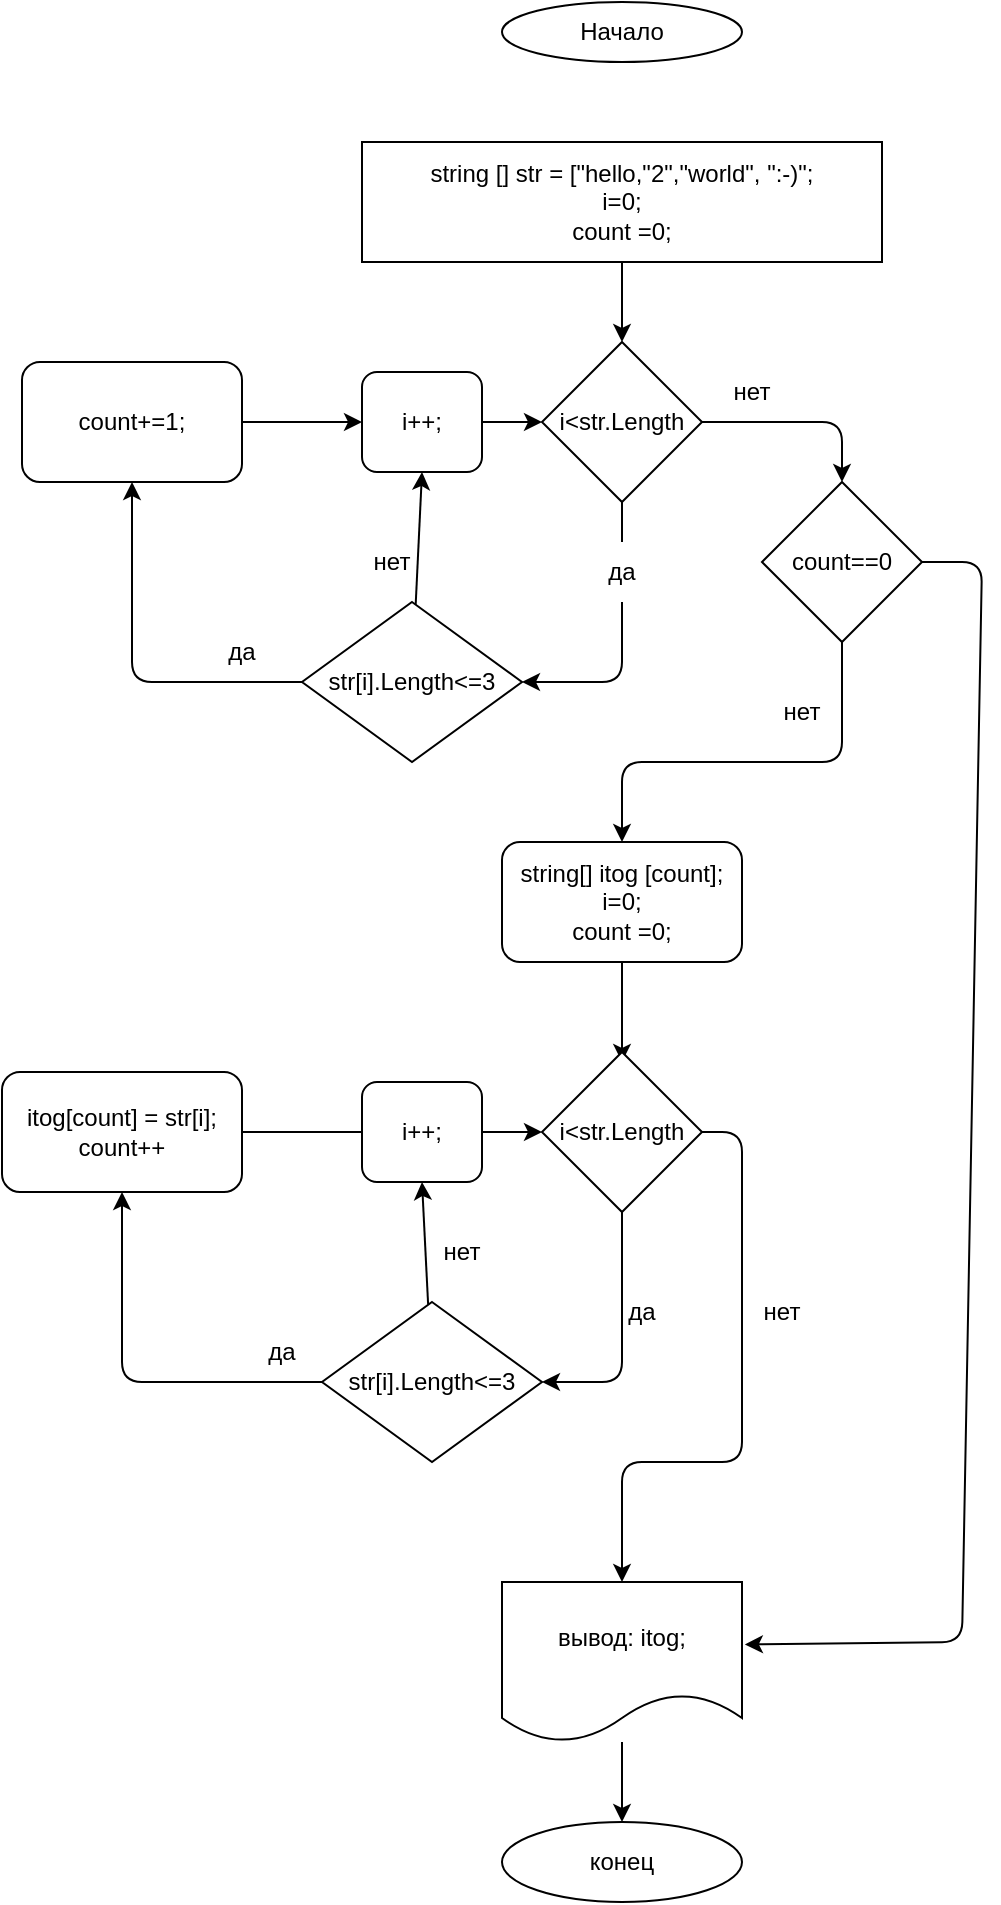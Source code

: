 <mxfile>
    <diagram id="CcgTTQdtkNQ8GR3Im2RI" name="Страница 1">
        <mxGraphModel dx="1603" dy="298" grid="1" gridSize="10" guides="1" tooltips="1" connect="1" arrows="1" fold="1" page="1" pageScale="1" pageWidth="827" pageHeight="1169" math="0" shadow="0">
            <root>
                <mxCell id="0"/>
                <mxCell id="1" parent="0"/>
                <mxCell id="2" value="Начало" style="ellipse;whiteSpace=wrap;html=1;" vertex="1" parent="1">
                    <mxGeometry x="100" y="20" width="120" height="30" as="geometry"/>
                </mxCell>
                <mxCell id="4" style="edgeStyle=none;html=1;" edge="1" parent="1" source="3" target="5">
                    <mxGeometry relative="1" as="geometry">
                        <mxPoint x="160" y="190" as="targetPoint"/>
                    </mxGeometry>
                </mxCell>
                <mxCell id="3" value="string [] str = [&quot;hello,&quot;2&quot;,&quot;world&quot;, &quot;:-)&quot;;&lt;br&gt;i=0;&lt;br&gt;count =0;" style="rounded=0;whiteSpace=wrap;html=1;" vertex="1" parent="1">
                    <mxGeometry x="30" y="90" width="260" height="60" as="geometry"/>
                </mxCell>
                <mxCell id="6" style="edgeStyle=none;html=1;startArrow=none;entryX=1;entryY=0.5;entryDx=0;entryDy=0;" edge="1" parent="1" source="25" target="9">
                    <mxGeometry relative="1" as="geometry">
                        <mxPoint x="120" y="360" as="targetPoint"/>
                        <Array as="points">
                            <mxPoint x="160" y="360"/>
                        </Array>
                    </mxGeometry>
                </mxCell>
                <mxCell id="43" style="edgeStyle=none;html=1;entryX=0.5;entryY=0;entryDx=0;entryDy=0;" edge="1" parent="1" source="5" target="42">
                    <mxGeometry relative="1" as="geometry">
                        <Array as="points">
                            <mxPoint x="270" y="230"/>
                        </Array>
                    </mxGeometry>
                </mxCell>
                <mxCell id="5" value="i&amp;lt;str.Length" style="rhombus;whiteSpace=wrap;html=1;" vertex="1" parent="1">
                    <mxGeometry x="120" y="190" width="80" height="80" as="geometry"/>
                </mxCell>
                <mxCell id="10" style="edgeStyle=none;html=1;" edge="1" parent="1" source="9" target="11">
                    <mxGeometry relative="1" as="geometry">
                        <mxPoint x="-40" y="360" as="targetPoint"/>
                        <Array as="points">
                            <mxPoint x="-40" y="360"/>
                            <mxPoint x="-85" y="360"/>
                        </Array>
                    </mxGeometry>
                </mxCell>
                <mxCell id="37" style="edgeStyle=none;html=1;entryX=0.5;entryY=1;entryDx=0;entryDy=0;" edge="1" parent="1" source="9" target="36">
                    <mxGeometry relative="1" as="geometry">
                        <mxPoint x="50" y="260" as="targetPoint"/>
                    </mxGeometry>
                </mxCell>
                <mxCell id="9" value="str[i].Length&amp;lt;=3" style="rhombus;whiteSpace=wrap;html=1;" vertex="1" parent="1">
                    <mxGeometry y="320" width="110" height="80" as="geometry"/>
                </mxCell>
                <mxCell id="40" style="edgeStyle=none;html=1;entryX=0;entryY=0.5;entryDx=0;entryDy=0;" edge="1" parent="1" source="11" target="36">
                    <mxGeometry relative="1" as="geometry"/>
                </mxCell>
                <mxCell id="11" value="count+=1;" style="rounded=1;whiteSpace=wrap;html=1;" vertex="1" parent="1">
                    <mxGeometry x="-140" y="200" width="110" height="60" as="geometry"/>
                </mxCell>
                <mxCell id="15" style="edgeStyle=none;html=1;" edge="1" parent="1" source="14">
                    <mxGeometry relative="1" as="geometry">
                        <mxPoint x="160" y="550" as="targetPoint"/>
                    </mxGeometry>
                </mxCell>
                <mxCell id="14" value="string[] itog [count];&lt;br&gt;i=0;&lt;br&gt;count =0;" style="rounded=1;whiteSpace=wrap;html=1;" vertex="1" parent="1">
                    <mxGeometry x="100" y="440" width="120" height="60" as="geometry"/>
                </mxCell>
                <mxCell id="24" style="edgeStyle=none;html=1;" edge="1" parent="1" source="16">
                    <mxGeometry relative="1" as="geometry">
                        <mxPoint x="160" y="810" as="targetPoint"/>
                        <Array as="points">
                            <mxPoint x="220" y="585"/>
                            <mxPoint x="220" y="750"/>
                            <mxPoint x="160" y="750"/>
                        </Array>
                    </mxGeometry>
                </mxCell>
                <mxCell id="16" value="i&amp;lt;str.Length" style="rhombus;whiteSpace=wrap;html=1;" vertex="1" parent="1">
                    <mxGeometry x="120" y="545" width="80" height="80" as="geometry"/>
                </mxCell>
                <mxCell id="17" style="edgeStyle=none;html=1;entryX=1;entryY=0.5;entryDx=0;entryDy=0;" edge="1" parent="1" target="18">
                    <mxGeometry relative="1" as="geometry">
                        <mxPoint x="120" y="715" as="targetPoint"/>
                        <mxPoint x="160" y="625" as="sourcePoint"/>
                        <Array as="points">
                            <mxPoint x="160" y="710"/>
                        </Array>
                    </mxGeometry>
                </mxCell>
                <mxCell id="19" style="edgeStyle=none;html=1;exitX=0;exitY=0.5;exitDx=0;exitDy=0;" edge="1" parent="1" source="18" target="20">
                    <mxGeometry relative="1" as="geometry">
                        <mxPoint x="-40" y="630" as="targetPoint"/>
                        <Array as="points">
                            <mxPoint x="-40" y="710"/>
                            <mxPoint x="-90" y="710"/>
                        </Array>
                    </mxGeometry>
                </mxCell>
                <mxCell id="34" style="edgeStyle=none;html=1;entryX=0.5;entryY=1;entryDx=0;entryDy=0;" edge="1" parent="1" source="18" target="32">
                    <mxGeometry relative="1" as="geometry"/>
                </mxCell>
                <mxCell id="18" value="str[i].Length&amp;lt;=3" style="rhombus;whiteSpace=wrap;html=1;" vertex="1" parent="1">
                    <mxGeometry x="10" y="670" width="110" height="80" as="geometry"/>
                </mxCell>
                <mxCell id="22" value="" style="edgeStyle=none;html=1;startArrow=none;" edge="1" parent="1" source="32" target="16">
                    <mxGeometry relative="1" as="geometry"/>
                </mxCell>
                <mxCell id="20" value="itog[count] = str[i];&lt;br&gt;count++" style="rounded=1;whiteSpace=wrap;html=1;" vertex="1" parent="1">
                    <mxGeometry x="-150" y="555" width="120" height="60" as="geometry"/>
                </mxCell>
                <mxCell id="25" value="да" style="text;html=1;strokeColor=none;fillColor=none;align=center;verticalAlign=middle;whiteSpace=wrap;rounded=0;" vertex="1" parent="1">
                    <mxGeometry x="130" y="290" width="60" height="30" as="geometry"/>
                </mxCell>
                <mxCell id="26" value="" style="edgeStyle=none;html=1;endArrow=none;" edge="1" parent="1" source="5" target="25">
                    <mxGeometry relative="1" as="geometry">
                        <mxPoint x="120" y="360" as="targetPoint"/>
                        <mxPoint x="160" y="270" as="sourcePoint"/>
                        <Array as="points"/>
                    </mxGeometry>
                </mxCell>
                <mxCell id="27" value="нет" style="text;html=1;strokeColor=none;fillColor=none;align=center;verticalAlign=middle;whiteSpace=wrap;rounded=0;" vertex="1" parent="1">
                    <mxGeometry x="210" y="205" width="30" height="20" as="geometry"/>
                </mxCell>
                <mxCell id="28" value="нет" style="text;html=1;strokeColor=none;fillColor=none;align=center;verticalAlign=middle;whiteSpace=wrap;rounded=0;" vertex="1" parent="1">
                    <mxGeometry x="210" y="660" width="60" height="30" as="geometry"/>
                </mxCell>
                <mxCell id="29" value="да" style="text;html=1;strokeColor=none;fillColor=none;align=center;verticalAlign=middle;whiteSpace=wrap;rounded=0;" vertex="1" parent="1">
                    <mxGeometry x="140" y="660" width="60" height="30" as="geometry"/>
                </mxCell>
                <mxCell id="30" value="да" style="text;html=1;strokeColor=none;fillColor=none;align=center;verticalAlign=middle;whiteSpace=wrap;rounded=0;" vertex="1" parent="1">
                    <mxGeometry x="-40" y="680" width="60" height="30" as="geometry"/>
                </mxCell>
                <mxCell id="31" value="нет" style="text;html=1;strokeColor=none;fillColor=none;align=center;verticalAlign=middle;whiteSpace=wrap;rounded=0;" vertex="1" parent="1">
                    <mxGeometry x="50" y="630" width="60" height="30" as="geometry"/>
                </mxCell>
                <mxCell id="32" value="i++;" style="rounded=1;whiteSpace=wrap;html=1;" vertex="1" parent="1">
                    <mxGeometry x="30" y="560" width="60" height="50" as="geometry"/>
                </mxCell>
                <mxCell id="33" value="" style="edgeStyle=none;html=1;endArrow=none;" edge="1" parent="1" source="20" target="32">
                    <mxGeometry relative="1" as="geometry">
                        <mxPoint x="-30" y="585" as="sourcePoint"/>
                        <mxPoint x="120" y="585" as="targetPoint"/>
                    </mxGeometry>
                </mxCell>
                <mxCell id="41" style="edgeStyle=none;html=1;entryX=0;entryY=0.5;entryDx=0;entryDy=0;" edge="1" parent="1" source="36" target="5">
                    <mxGeometry relative="1" as="geometry"/>
                </mxCell>
                <mxCell id="36" value="i++;" style="rounded=1;whiteSpace=wrap;html=1;" vertex="1" parent="1">
                    <mxGeometry x="30" y="205" width="60" height="50" as="geometry"/>
                </mxCell>
                <mxCell id="38" value="да" style="text;html=1;strokeColor=none;fillColor=none;align=center;verticalAlign=middle;whiteSpace=wrap;rounded=0;" vertex="1" parent="1">
                    <mxGeometry x="-60" y="330" width="60" height="30" as="geometry"/>
                </mxCell>
                <mxCell id="39" value="нет" style="text;html=1;strokeColor=none;fillColor=none;align=center;verticalAlign=middle;whiteSpace=wrap;rounded=0;" vertex="1" parent="1">
                    <mxGeometry x="30" y="290" width="30" height="20" as="geometry"/>
                </mxCell>
                <mxCell id="44" style="edgeStyle=none;html=1;entryX=0.5;entryY=0;entryDx=0;entryDy=0;" edge="1" parent="1" source="42" target="14">
                    <mxGeometry relative="1" as="geometry">
                        <Array as="points">
                            <mxPoint x="270" y="400"/>
                            <mxPoint x="160" y="400"/>
                        </Array>
                    </mxGeometry>
                </mxCell>
                <mxCell id="46" style="edgeStyle=none;html=1;entryX=1.012;entryY=0.39;entryDx=0;entryDy=0;entryPerimeter=0;" edge="1" parent="1" source="42" target="47">
                    <mxGeometry relative="1" as="geometry">
                        <mxPoint x="210" y="880" as="targetPoint"/>
                        <Array as="points">
                            <mxPoint x="340" y="300"/>
                            <mxPoint x="330" y="840"/>
                        </Array>
                    </mxGeometry>
                </mxCell>
                <mxCell id="42" value="count==0" style="rhombus;whiteSpace=wrap;html=1;" vertex="1" parent="1">
                    <mxGeometry x="230" y="260" width="80" height="80" as="geometry"/>
                </mxCell>
                <mxCell id="45" value="нет" style="text;html=1;strokeColor=none;fillColor=none;align=center;verticalAlign=middle;whiteSpace=wrap;rounded=0;" vertex="1" parent="1">
                    <mxGeometry x="220" y="360" width="60" height="30" as="geometry"/>
                </mxCell>
                <mxCell id="48" style="edgeStyle=none;html=1;" edge="1" parent="1" source="47" target="49">
                    <mxGeometry relative="1" as="geometry">
                        <mxPoint x="160" y="970" as="targetPoint"/>
                    </mxGeometry>
                </mxCell>
                <mxCell id="47" value="вывод: itog;" style="shape=document;whiteSpace=wrap;html=1;boundedLbl=1;" vertex="1" parent="1">
                    <mxGeometry x="100" y="810" width="120" height="80" as="geometry"/>
                </mxCell>
                <mxCell id="49" value="конец" style="ellipse;whiteSpace=wrap;html=1;" vertex="1" parent="1">
                    <mxGeometry x="100" y="930" width="120" height="40" as="geometry"/>
                </mxCell>
            </root>
        </mxGraphModel>
    </diagram>
</mxfile>